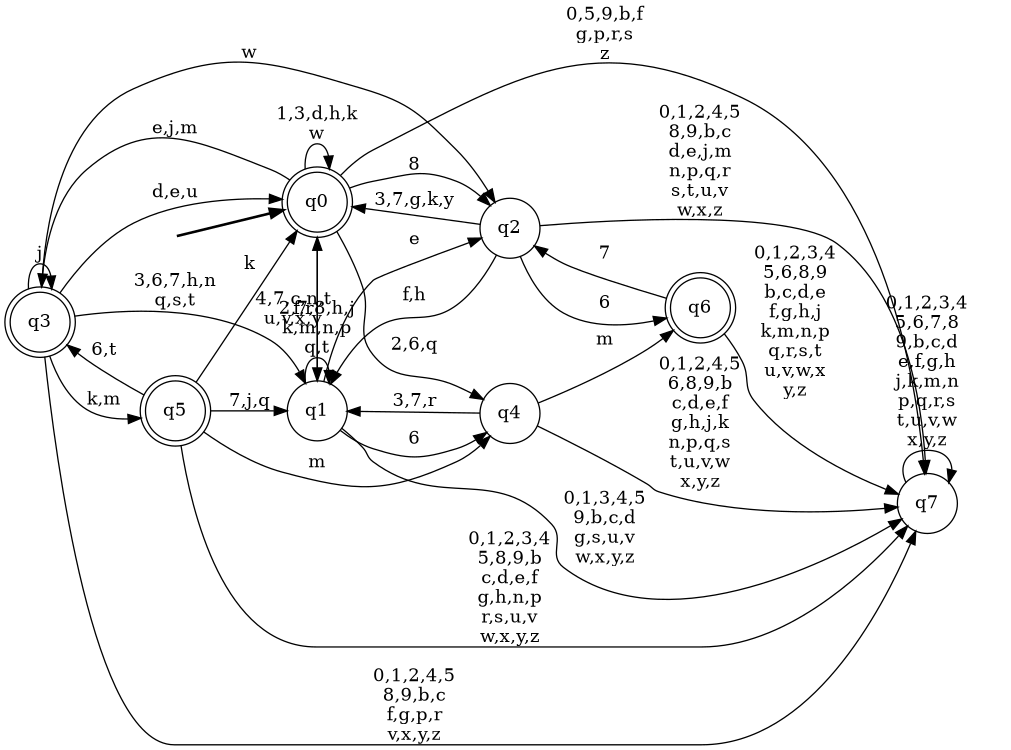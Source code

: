 digraph EDSM {
__start0 [style = invis, shape = none, label = "", width = 0, height = 0];

rankdir=LR;
size="8,5";

s0 [style="rounded,filled", color="black", fillcolor="white" shape="doublecircle", label="q0"];
s1 [style="filled", color="black", fillcolor="white" shape="circle", label="q1"];
s2 [style="filled", color="black", fillcolor="white" shape="circle", label="q2"];
s3 [style="rounded,filled", color="black", fillcolor="white" shape="doublecircle", label="q3"];
s4 [style="filled", color="black", fillcolor="white" shape="circle", label="q4"];
s5 [style="rounded,filled", color="black", fillcolor="white" shape="doublecircle", label="q5"];
s6 [style="rounded,filled", color="black", fillcolor="white" shape="doublecircle", label="q6"];
s7 [style="filled", color="black", fillcolor="white" shape="circle", label="q7"];
subgraph cluster_main { 
	graph [pad=".75", ranksep="0.15", nodesep="0.15"];
	 style=invis; 
	__start0 -> s0 [penwidth=2];
}
s0 -> s0 [label="1,3,d,h,k\nw"];
s0 -> s1 [label="4,7,c,n,t\nu,v,x,y"];
s0 -> s2 [label="8"];
s0 -> s3 [label="e,j,m"];
s0 -> s4 [label="2,6,q"];
s0 -> s7 [label="0,5,9,b,f\ng,p,r,s\nz"];
s1 -> s0 [label="f,r"];
s1 -> s1 [label="2,7,8,h,j\nk,m,n,p\nq,t"];
s1 -> s2 [label="e"];
s1 -> s4 [label="6"];
s1 -> s7 [label="0,1,3,4,5\n9,b,c,d\ng,s,u,v\nw,x,y,z"];
s2 -> s0 [label="3,7,g,k,y"];
s2 -> s1 [label="f,h"];
s2 -> s6 [label="6"];
s2 -> s7 [label="0,1,2,4,5\n8,9,b,c\nd,e,j,m\nn,p,q,r\ns,t,u,v\nw,x,z"];
s3 -> s0 [label="d,e,u"];
s3 -> s1 [label="3,6,7,h,n\nq,s,t"];
s3 -> s2 [label="w"];
s3 -> s3 [label="j"];
s3 -> s5 [label="k,m"];
s3 -> s7 [label="0,1,2,4,5\n8,9,b,c\nf,g,p,r\nv,x,y,z"];
s4 -> s1 [label="3,7,r"];
s4 -> s6 [label="m"];
s4 -> s7 [label="0,1,2,4,5\n6,8,9,b\nc,d,e,f\ng,h,j,k\nn,p,q,s\nt,u,v,w\nx,y,z"];
s5 -> s0 [label="k"];
s5 -> s1 [label="7,j,q"];
s5 -> s3 [label="6,t"];
s5 -> s4 [label="m"];
s5 -> s7 [label="0,1,2,3,4\n5,8,9,b\nc,d,e,f\ng,h,n,p\nr,s,u,v\nw,x,y,z"];
s6 -> s2 [label="7"];
s6 -> s7 [label="0,1,2,3,4\n5,6,8,9\nb,c,d,e\nf,g,h,j\nk,m,n,p\nq,r,s,t\nu,v,w,x\ny,z"];
s7 -> s7 [label="0,1,2,3,4\n5,6,7,8\n9,b,c,d\ne,f,g,h\nj,k,m,n\np,q,r,s\nt,u,v,w\nx,y,z"];

}
